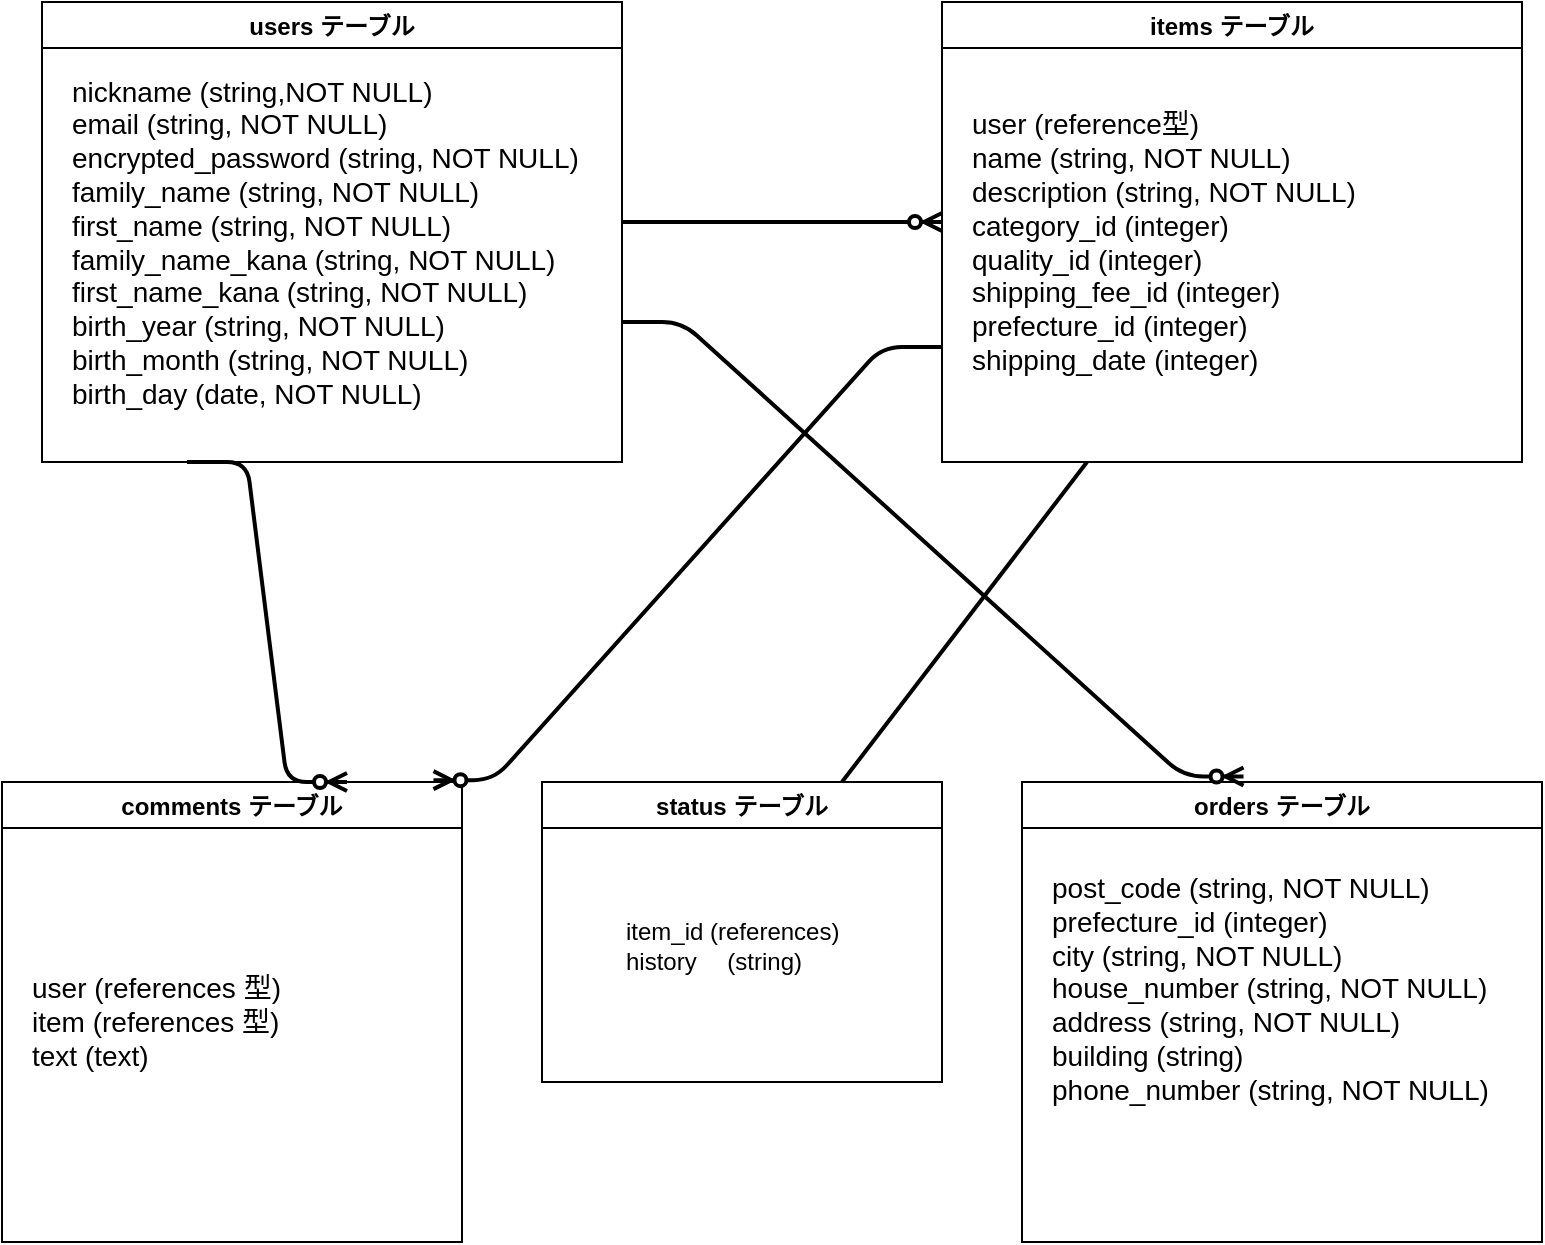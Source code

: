 <mxfile>
    <diagram id="SBeTpWiUitbdgiZ2SEFZ" name="ページ1">
        <mxGraphModel dx="1066" dy="655" grid="1" gridSize="10" guides="1" tooltips="1" connect="1" arrows="1" fold="1" page="1" pageScale="1" pageWidth="827" pageHeight="1169" math="0" shadow="0">
            <root>
                <mxCell id="0"/>
                <mxCell id="1" parent="0"/>
                <mxCell id="2" value="users テーブル" style="swimlane;" parent="1" vertex="1">
                    <mxGeometry x="60" y="60" width="290" height="230" as="geometry">
                        <mxRectangle x="40" y="50" width="110" height="23" as="alternateBounds"/>
                    </mxGeometry>
                </mxCell>
                <mxCell id="3" value="&lt;font style=&quot;font-size: 14px&quot;&gt;nickname (string,NOT NULL)&lt;br&gt;email (string, NOT NULL)&lt;br&gt;encrypted_password (string, NOT NULL)&lt;br&gt;family_name (string, NOT NULL)&lt;br&gt;first_name (string, NOT NULL)&lt;br&gt;family_name_kana (string, NOT NULL)&lt;br&gt;first_name_kana (string, NOT NULL)&lt;br&gt;birth_year (string, NOT NULL)&lt;br&gt;birth_month (string, NOT NULL)&lt;br&gt;birth_day (date, NOT NULL)&lt;/font&gt;" style="text;html=1;align=left;verticalAlign=middle;resizable=0;points=[];autosize=1;strokeColor=none;" parent="2" vertex="1">
                    <mxGeometry x="12.5" y="40" width="270" height="160" as="geometry"/>
                </mxCell>
                <mxCell id="5" value="items テーブル" style="swimlane;" parent="1" vertex="1">
                    <mxGeometry x="510" y="60" width="290" height="230" as="geometry">
                        <mxRectangle x="40" y="50" width="110" height="23" as="alternateBounds"/>
                    </mxGeometry>
                </mxCell>
                <mxCell id="6" value="&lt;font style=&quot;font-size: 14px&quot;&gt;user (reference型)&lt;br&gt;name (string, NOT NULL)&lt;br&gt;description (string, NOT NULL)&lt;br&gt;category_id (integer)&lt;br&gt;quality_id (integer)&lt;br&gt;shipping_fee_id (integer)&lt;br&gt;prefecture_id (integer)&lt;br&gt;shipping_date (integer)&lt;br&gt;&lt;/font&gt;" style="text;html=1;align=left;verticalAlign=middle;resizable=0;points=[];autosize=1;strokeColor=none;" parent="5" vertex="1">
                    <mxGeometry x="12.5" y="55" width="210" height="130" as="geometry"/>
                </mxCell>
                <mxCell id="7" value="comments テーブル" style="swimlane;" parent="1" vertex="1">
                    <mxGeometry x="40" y="450" width="230" height="230" as="geometry">
                        <mxRectangle x="40" y="50" width="110" height="23" as="alternateBounds"/>
                    </mxGeometry>
                </mxCell>
                <mxCell id="8" value="&lt;font style=&quot;font-size: 14px&quot;&gt;user (references 型)&lt;br&gt;item (references 型)&lt;br&gt;text (text)&lt;br&gt;&lt;/font&gt;" style="text;html=1;align=left;verticalAlign=middle;resizable=0;points=[];autosize=1;strokeColor=none;" parent="7" vertex="1">
                    <mxGeometry x="12.5" y="95" width="140" height="50" as="geometry"/>
                </mxCell>
                <mxCell id="11" value="" style="edgeStyle=entityRelationEdgeStyle;fontSize=12;html=1;endArrow=ERzeroToMany;endFill=1;strokeWidth=2;rounded=1;" parent="1" edge="1">
                    <mxGeometry width="100" height="100" relative="1" as="geometry">
                        <mxPoint x="350" y="170" as="sourcePoint"/>
                        <mxPoint x="510" y="170" as="targetPoint"/>
                    </mxGeometry>
                </mxCell>
                <mxCell id="13" value="" style="edgeStyle=entityRelationEdgeStyle;fontSize=12;html=1;endArrow=ERzeroToMany;endFill=1;strokeWidth=2;rounded=1;exitX=0.25;exitY=1;exitDx=0;exitDy=0;entryX=0.75;entryY=0;entryDx=0;entryDy=0;" parent="1" source="2" target="7" edge="1">
                    <mxGeometry width="100" height="100" relative="1" as="geometry">
                        <mxPoint x="370" y="340" as="sourcePoint"/>
                        <mxPoint x="530" y="340" as="targetPoint"/>
                    </mxGeometry>
                </mxCell>
                <mxCell id="15" value="" style="edgeStyle=entityRelationEdgeStyle;fontSize=12;html=1;endArrow=ERzeroToMany;endFill=1;strokeWidth=2;rounded=1;entryX=0.938;entryY=-0.004;entryDx=0;entryDy=0;entryPerimeter=0;exitX=0;exitY=0.75;exitDx=0;exitDy=0;" parent="1" source="5" target="7" edge="1">
                    <mxGeometry width="100" height="100" relative="1" as="geometry">
                        <mxPoint x="450" y="240" as="sourcePoint"/>
                        <mxPoint x="510" y="250" as="targetPoint"/>
                    </mxGeometry>
                </mxCell>
                <mxCell id="16" value="orders テーブル" style="swimlane;" parent="1" vertex="1">
                    <mxGeometry x="550" y="450" width="260" height="230" as="geometry">
                        <mxRectangle x="40" y="50" width="110" height="23" as="alternateBounds"/>
                    </mxGeometry>
                </mxCell>
                <mxCell id="17" value="&lt;font style=&quot;font-size: 14px&quot;&gt;post_code (string, NOT NULL)&lt;br&gt;prefecture_id (integer)&lt;br&gt;city (string, NOT NULL)&lt;br&gt;house_number (string, NOT NULL)&lt;br&gt;address (string, NOT NULL)&lt;br&gt;building (string)&lt;br&gt;phone_number (string, NOT NULL)&lt;br&gt;&lt;br&gt;&lt;br&gt;&lt;/font&gt;" style="text;html=1;align=left;verticalAlign=middle;resizable=0;points=[];autosize=1;strokeColor=none;" parent="16" vertex="1">
                    <mxGeometry x="12.5" y="50" width="230" height="140" as="geometry"/>
                </mxCell>
                <mxCell id="18" value="status テーブル" style="swimlane;" vertex="1" parent="1">
                    <mxGeometry x="310" y="450" width="200" height="150" as="geometry">
                        <mxRectangle x="40" y="50" width="110" height="23" as="alternateBounds"/>
                    </mxGeometry>
                </mxCell>
                <mxCell id="20" value="&lt;br&gt;item_id (references)&lt;br&gt;history　 (string)" style="text;html=1;align=left;verticalAlign=middle;resizable=0;points=[];autosize=1;strokeColor=none;" vertex="1" parent="18">
                    <mxGeometry x="40" y="50" width="120" height="50" as="geometry"/>
                </mxCell>
                <mxCell id="22" value="" style="edgeStyle=entityRelationEdgeStyle;fontSize=12;html=1;endArrow=ERzeroToMany;endFill=1;strokeWidth=2;rounded=1;entryX=0.426;entryY=-0.012;entryDx=0;entryDy=0;entryPerimeter=0;" edge="1" parent="1" target="16">
                    <mxGeometry width="100" height="100" relative="1" as="geometry">
                        <mxPoint x="350" y="220" as="sourcePoint"/>
                        <mxPoint x="342.02" y="459.08" as="targetPoint"/>
                    </mxGeometry>
                </mxCell>
                <mxCell id="26" value="" style="endArrow=none;html=1;rounded=0;exitX=0.25;exitY=1;exitDx=0;exitDy=0;entryX=0.75;entryY=0;entryDx=0;entryDy=0;strokeWidth=2;" edge="1" parent="1" source="5" target="18">
                    <mxGeometry relative="1" as="geometry">
                        <mxPoint x="290" y="380" as="sourcePoint"/>
                        <mxPoint x="450" y="380" as="targetPoint"/>
                    </mxGeometry>
                </mxCell>
            </root>
        </mxGraphModel>
    </diagram>
</mxfile>